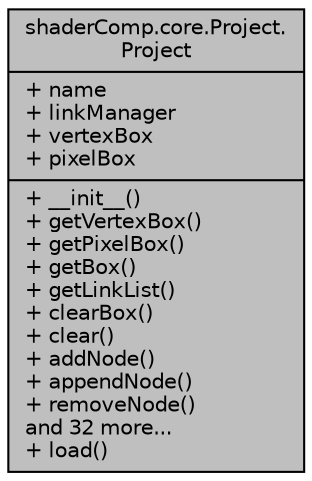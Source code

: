 digraph "shaderComp.core.Project.Project"
{
  edge [fontname="Helvetica",fontsize="10",labelfontname="Helvetica",labelfontsize="10"];
  node [fontname="Helvetica",fontsize="10",shape=record];
  Node1 [label="{shaderComp.core.Project.\lProject\n|+ name\l+ linkManager\l+ vertexBox\l+ pixelBox\l|+ __init__()\l+ getVertexBox()\l+ getPixelBox()\l+ getBox()\l+ getLinkList()\l+ clearBox()\l+ clear()\l+ addNode()\l+ appendNode()\l+ removeNode()\land 32 more...\l+ load()\l}",height=0.2,width=0.4,color="black", fillcolor="grey75", style="filled" fontcolor="black"];
}
